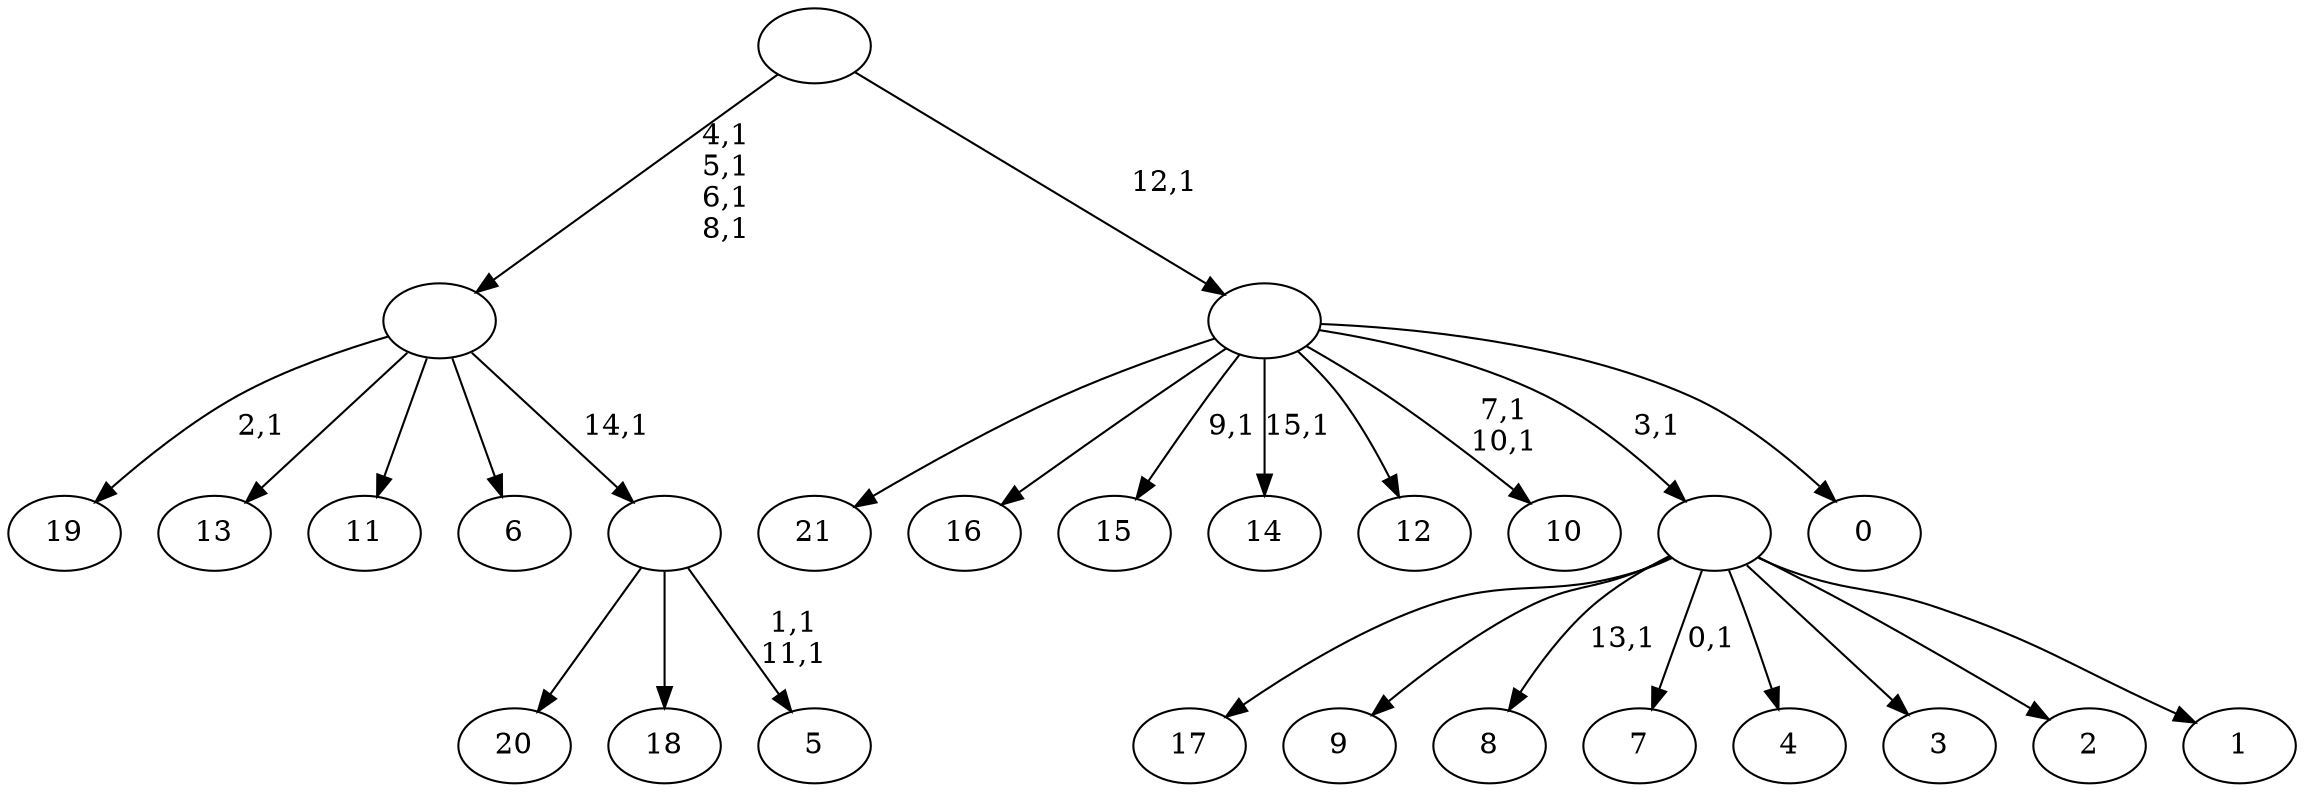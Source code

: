 digraph T {
	38 [label="21"]
	37 [label="20"]
	36 [label="19"]
	34 [label="18"]
	33 [label="17"]
	32 [label="16"]
	31 [label="15"]
	29 [label="14"]
	27 [label="13"]
	26 [label="12"]
	25 [label="11"]
	24 [label="10"]
	21 [label="9"]
	20 [label="8"]
	18 [label="7"]
	16 [label="6"]
	15 [label="5"]
	12 [label=""]
	11 [label=""]
	7 [label="4"]
	6 [label="3"]
	5 [label="2"]
	4 [label="1"]
	3 [label=""]
	2 [label="0"]
	1 [label=""]
	0 [label=""]
	12 -> 15 [label="1,1\n11,1"]
	12 -> 37 [label=""]
	12 -> 34 [label=""]
	11 -> 36 [label="2,1"]
	11 -> 27 [label=""]
	11 -> 25 [label=""]
	11 -> 16 [label=""]
	11 -> 12 [label="14,1"]
	3 -> 18 [label="0,1"]
	3 -> 20 [label="13,1"]
	3 -> 33 [label=""]
	3 -> 21 [label=""]
	3 -> 7 [label=""]
	3 -> 6 [label=""]
	3 -> 5 [label=""]
	3 -> 4 [label=""]
	1 -> 24 [label="7,1\n10,1"]
	1 -> 29 [label="15,1"]
	1 -> 31 [label="9,1"]
	1 -> 38 [label=""]
	1 -> 32 [label=""]
	1 -> 26 [label=""]
	1 -> 3 [label="3,1"]
	1 -> 2 [label=""]
	0 -> 11 [label="4,1\n5,1\n6,1\n8,1"]
	0 -> 1 [label="12,1"]
}
